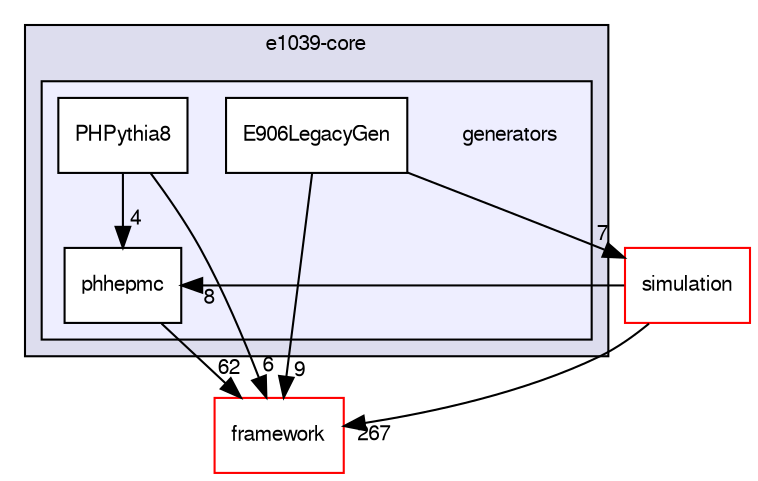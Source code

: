 digraph "/dev/shm/kenichi/update-e1039-doc/e1039-core/generators" {
  bgcolor=transparent;
  compound=true
  node [ fontsize="10", fontname="FreeSans"];
  edge [ labelfontsize="10", labelfontname="FreeSans"];
  subgraph clusterdir_0a085354c5474f38d4b9d20ae746ec67 {
    graph [ bgcolor="#ddddee", pencolor="black", label="e1039-core" fontname="FreeSans", fontsize="10", URL="dir_0a085354c5474f38d4b9d20ae746ec67.html"]
  subgraph clusterdir_e00d85e4e5e7202633354b6b9bef7328 {
    graph [ bgcolor="#eeeeff", pencolor="black", label="" URL="dir_e00d85e4e5e7202633354b6b9bef7328.html"];
    dir_e00d85e4e5e7202633354b6b9bef7328 [shape=plaintext label="generators"];
    dir_aadef39b35f16c0ee7709c336ceb9dfc [shape=box label="E906LegacyGen" color="black" fillcolor="white" style="filled" URL="dir_aadef39b35f16c0ee7709c336ceb9dfc.html"];
    dir_315af1d1b16bd7190138a3622a101347 [shape=box label="phhepmc" color="black" fillcolor="white" style="filled" URL="dir_315af1d1b16bd7190138a3622a101347.html"];
    dir_73b0f041d382844277bbc6bebe8e8b60 [shape=box label="PHPythia8" color="black" fillcolor="white" style="filled" URL="dir_73b0f041d382844277bbc6bebe8e8b60.html"];
  }
  }
  dir_68879e08c6651a210f7d5b44f4a6e313 [shape=box label="framework" color="red" URL="dir_68879e08c6651a210f7d5b44f4a6e313.html"];
  dir_da541d554d94b5dd7d8677e6570914d2 [shape=box label="simulation" color="red" URL="dir_da541d554d94b5dd7d8677e6570914d2.html"];
  dir_aadef39b35f16c0ee7709c336ceb9dfc->dir_68879e08c6651a210f7d5b44f4a6e313 [headlabel="9", labeldistance=1.5 headhref="dir_000029_000024.html"];
  dir_aadef39b35f16c0ee7709c336ceb9dfc->dir_da541d554d94b5dd7d8677e6570914d2 [headlabel="7", labeldistance=1.5 headhref="dir_000029_000047.html"];
  dir_da541d554d94b5dd7d8677e6570914d2->dir_68879e08c6651a210f7d5b44f4a6e313 [headlabel="267", labeldistance=1.5 headhref="dir_000047_000024.html"];
  dir_da541d554d94b5dd7d8677e6570914d2->dir_315af1d1b16bd7190138a3622a101347 [headlabel="8", labeldistance=1.5 headhref="dir_000047_000030.html"];
  dir_315af1d1b16bd7190138a3622a101347->dir_68879e08c6651a210f7d5b44f4a6e313 [headlabel="62", labeldistance=1.5 headhref="dir_000030_000024.html"];
  dir_73b0f041d382844277bbc6bebe8e8b60->dir_68879e08c6651a210f7d5b44f4a6e313 [headlabel="6", labeldistance=1.5 headhref="dir_000031_000024.html"];
  dir_73b0f041d382844277bbc6bebe8e8b60->dir_315af1d1b16bd7190138a3622a101347 [headlabel="4", labeldistance=1.5 headhref="dir_000031_000030.html"];
}

